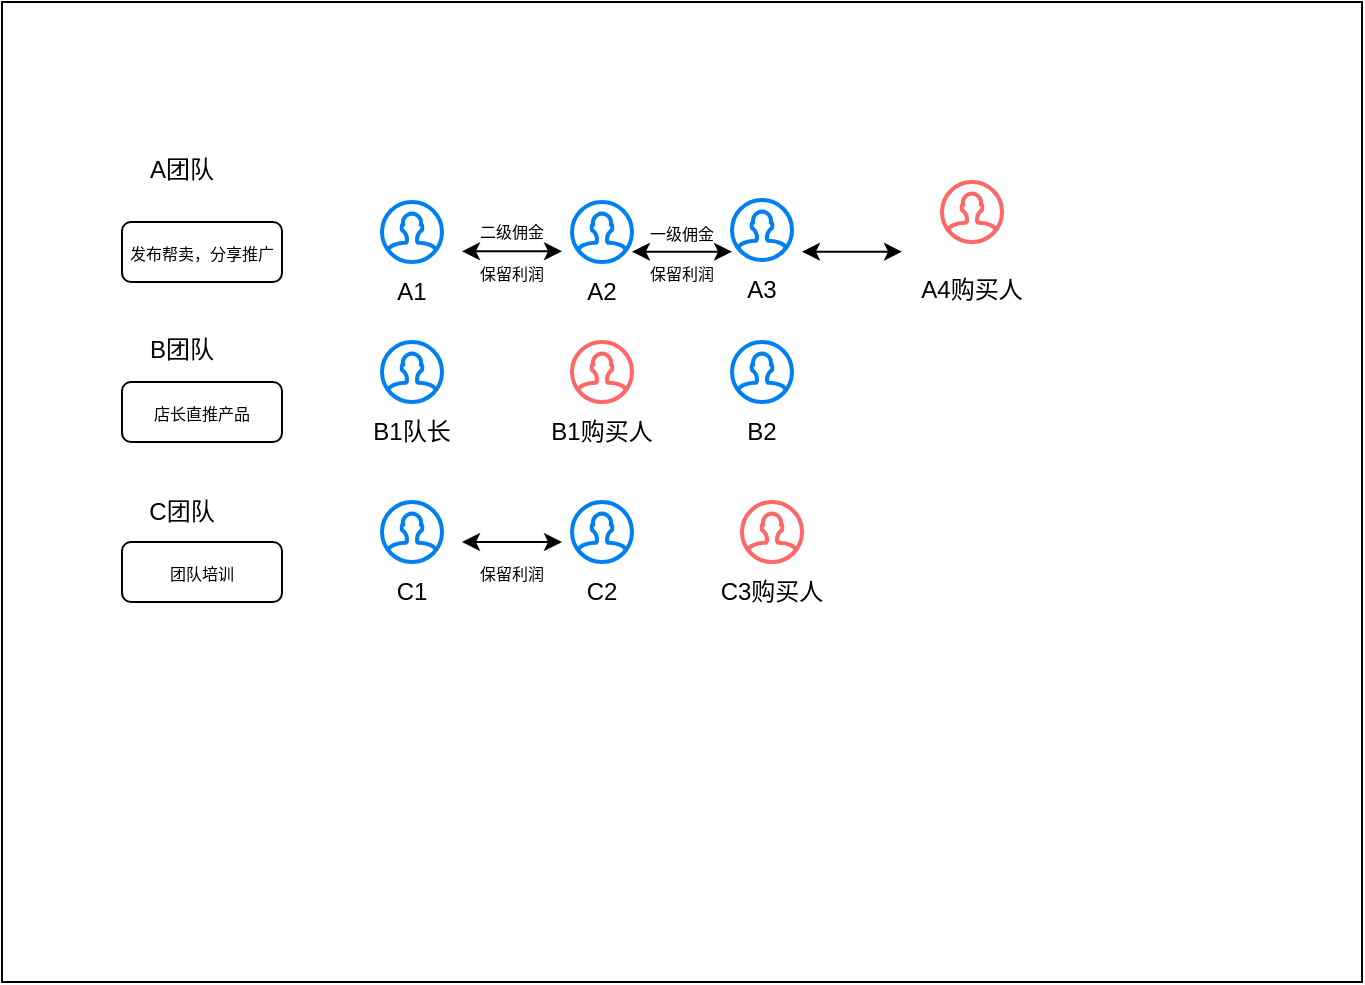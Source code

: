 <mxfile version="22.1.5" type="github">
  <diagram name="第 1 页" id="7Aej5h8BO8kQYwb0cew2">
    <mxGraphModel dx="683" dy="361" grid="1" gridSize="10" guides="1" tooltips="1" connect="1" arrows="1" fold="1" page="1" pageScale="1" pageWidth="827" pageHeight="1169" math="0" shadow="0">
      <root>
        <mxCell id="0" />
        <mxCell id="1" parent="0" />
        <mxCell id="bqeF9RPg4xRr1OZjYU3o-1" value="" style="rounded=0;whiteSpace=wrap;html=1;" vertex="1" parent="1">
          <mxGeometry x="110" y="120" width="680" height="490" as="geometry" />
        </mxCell>
        <mxCell id="bqeF9RPg4xRr1OZjYU3o-2" value="A团队" style="text;html=1;strokeColor=none;fillColor=none;align=center;verticalAlign=middle;whiteSpace=wrap;rounded=0;" vertex="1" parent="1">
          <mxGeometry x="170" y="189" width="60" height="30" as="geometry" />
        </mxCell>
        <mxCell id="bqeF9RPg4xRr1OZjYU3o-6" value="&lt;font style=&quot;font-size: 8px;&quot;&gt;发布帮卖，分享推广&lt;/font&gt;" style="rounded=1;whiteSpace=wrap;html=1;" vertex="1" parent="1">
          <mxGeometry x="170" y="230" width="80" height="30" as="geometry" />
        </mxCell>
        <mxCell id="bqeF9RPg4xRr1OZjYU3o-7" value="&lt;span style=&quot;font-size: 8px;&quot;&gt;店长直推产品&lt;/span&gt;" style="rounded=1;whiteSpace=wrap;html=1;" vertex="1" parent="1">
          <mxGeometry x="170" y="310" width="80" height="30" as="geometry" />
        </mxCell>
        <mxCell id="bqeF9RPg4xRr1OZjYU3o-15" value="" style="html=1;verticalLabelPosition=bottom;align=center;labelBackgroundColor=#ffffff;verticalAlign=top;strokeWidth=2;strokeColor=#0080F0;shadow=0;dashed=0;shape=mxgraph.ios7.icons.user;" vertex="1" parent="1">
          <mxGeometry x="300" y="220" width="30" height="30" as="geometry" />
        </mxCell>
        <mxCell id="bqeF9RPg4xRr1OZjYU3o-16" value="A1" style="text;html=1;strokeColor=none;fillColor=none;align=center;verticalAlign=middle;whiteSpace=wrap;rounded=0;" vertex="1" parent="1">
          <mxGeometry x="285" y="250" width="60" height="30" as="geometry" />
        </mxCell>
        <mxCell id="bqeF9RPg4xRr1OZjYU3o-17" value="" style="html=1;verticalLabelPosition=bottom;align=center;labelBackgroundColor=#ffffff;verticalAlign=top;strokeWidth=2;strokeColor=#0080F0;shadow=0;dashed=0;shape=mxgraph.ios7.icons.user;" vertex="1" parent="1">
          <mxGeometry x="395" y="220" width="30" height="30" as="geometry" />
        </mxCell>
        <mxCell id="bqeF9RPg4xRr1OZjYU3o-18" value="A2" style="text;html=1;strokeColor=none;fillColor=none;align=center;verticalAlign=middle;whiteSpace=wrap;rounded=0;" vertex="1" parent="1">
          <mxGeometry x="380" y="250" width="60" height="30" as="geometry" />
        </mxCell>
        <mxCell id="bqeF9RPg4xRr1OZjYU3o-19" value="" style="html=1;verticalLabelPosition=bottom;align=center;labelBackgroundColor=#ffffff;verticalAlign=top;strokeWidth=2;strokeColor=#0080F0;shadow=0;dashed=0;shape=mxgraph.ios7.icons.user;" vertex="1" parent="1">
          <mxGeometry x="475" y="219" width="30" height="30" as="geometry" />
        </mxCell>
        <mxCell id="bqeF9RPg4xRr1OZjYU3o-20" value="A3" style="text;html=1;strokeColor=none;fillColor=none;align=center;verticalAlign=middle;whiteSpace=wrap;rounded=0;" vertex="1" parent="1">
          <mxGeometry x="460" y="249" width="60" height="30" as="geometry" />
        </mxCell>
        <mxCell id="bqeF9RPg4xRr1OZjYU3o-21" value="" style="html=1;verticalLabelPosition=bottom;align=center;labelBackgroundColor=#ffffff;verticalAlign=top;strokeWidth=2;strokeColor=#FF6666;shadow=0;dashed=0;shape=mxgraph.ios7.icons.user;" vertex="1" parent="1">
          <mxGeometry x="580" y="210" width="30" height="30" as="geometry" />
        </mxCell>
        <mxCell id="bqeF9RPg4xRr1OZjYU3o-22" value="A4购买人" style="text;html=1;strokeColor=none;fillColor=none;align=center;verticalAlign=middle;whiteSpace=wrap;rounded=0;" vertex="1" parent="1">
          <mxGeometry x="565" y="249" width="60" height="30" as="geometry" />
        </mxCell>
        <mxCell id="bqeF9RPg4xRr1OZjYU3o-25" value="" style="endArrow=classic;startArrow=classic;html=1;rounded=0;" edge="1" parent="1">
          <mxGeometry width="50" height="50" relative="1" as="geometry">
            <mxPoint x="340" y="244.66" as="sourcePoint" />
            <mxPoint x="390" y="244.66" as="targetPoint" />
          </mxGeometry>
        </mxCell>
        <mxCell id="bqeF9RPg4xRr1OZjYU3o-27" value="&lt;font style=&quot;font-size: 8px;&quot;&gt;二级佣金&lt;/font&gt;" style="text;html=1;strokeColor=none;fillColor=none;align=center;verticalAlign=middle;whiteSpace=wrap;rounded=0;" vertex="1" parent="1">
          <mxGeometry x="335" y="219" width="60" height="30" as="geometry" />
        </mxCell>
        <mxCell id="bqeF9RPg4xRr1OZjYU3o-28" value="&lt;font style=&quot;font-size: 8px;&quot;&gt;一级佣金&lt;/font&gt;" style="text;html=1;strokeColor=none;fillColor=none;align=center;verticalAlign=middle;whiteSpace=wrap;rounded=0;" vertex="1" parent="1">
          <mxGeometry x="420" y="220" width="60" height="30" as="geometry" />
        </mxCell>
        <mxCell id="bqeF9RPg4xRr1OZjYU3o-29" value="" style="endArrow=classic;startArrow=classic;html=1;rounded=0;" edge="1" parent="1">
          <mxGeometry width="50" height="50" relative="1" as="geometry">
            <mxPoint x="425" y="244.83" as="sourcePoint" />
            <mxPoint x="475" y="244.83" as="targetPoint" />
          </mxGeometry>
        </mxCell>
        <mxCell id="bqeF9RPg4xRr1OZjYU3o-30" value="" style="endArrow=classic;startArrow=classic;html=1;rounded=0;" edge="1" parent="1">
          <mxGeometry width="50" height="50" relative="1" as="geometry">
            <mxPoint x="510" y="244.83" as="sourcePoint" />
            <mxPoint x="560" y="244.83" as="targetPoint" />
          </mxGeometry>
        </mxCell>
        <mxCell id="bqeF9RPg4xRr1OZjYU3o-31" value="&lt;font style=&quot;font-size: 8px;&quot;&gt;保留利润&lt;/font&gt;" style="text;html=1;strokeColor=none;fillColor=none;align=center;verticalAlign=middle;whiteSpace=wrap;rounded=0;" vertex="1" parent="1">
          <mxGeometry x="335" y="240" width="60" height="30" as="geometry" />
        </mxCell>
        <mxCell id="bqeF9RPg4xRr1OZjYU3o-32" value="&lt;font style=&quot;font-size: 8px;&quot;&gt;保留利润&lt;/font&gt;" style="text;html=1;strokeColor=none;fillColor=none;align=center;verticalAlign=middle;whiteSpace=wrap;rounded=0;" vertex="1" parent="1">
          <mxGeometry x="420" y="240" width="60" height="30" as="geometry" />
        </mxCell>
        <mxCell id="bqeF9RPg4xRr1OZjYU3o-33" value="&lt;font style=&quot;font-size: 8px;&quot;&gt;保留利润&lt;/font&gt;" style="text;html=1;strokeColor=none;fillColor=none;align=center;verticalAlign=middle;whiteSpace=wrap;rounded=0;" vertex="1" parent="1">
          <mxGeometry x="335" y="390" width="60" height="30" as="geometry" />
        </mxCell>
        <mxCell id="bqeF9RPg4xRr1OZjYU3o-35" value="B团队" style="text;html=1;strokeColor=none;fillColor=none;align=center;verticalAlign=middle;whiteSpace=wrap;rounded=0;" vertex="1" parent="1">
          <mxGeometry x="170" y="279" width="60" height="30" as="geometry" />
        </mxCell>
        <mxCell id="bqeF9RPg4xRr1OZjYU3o-36" value="" style="html=1;verticalLabelPosition=bottom;align=center;labelBackgroundColor=#ffffff;verticalAlign=top;strokeWidth=2;strokeColor=#0080F0;shadow=0;dashed=0;shape=mxgraph.ios7.icons.user;" vertex="1" parent="1">
          <mxGeometry x="300" y="290" width="30" height="30" as="geometry" />
        </mxCell>
        <mxCell id="bqeF9RPg4xRr1OZjYU3o-37" value="B1队长" style="text;html=1;strokeColor=none;fillColor=none;align=center;verticalAlign=middle;whiteSpace=wrap;rounded=0;" vertex="1" parent="1">
          <mxGeometry x="285" y="320" width="60" height="30" as="geometry" />
        </mxCell>
        <mxCell id="bqeF9RPg4xRr1OZjYU3o-38" value="" style="html=1;verticalLabelPosition=bottom;align=center;labelBackgroundColor=#ffffff;verticalAlign=top;strokeWidth=2;strokeColor=#0080F0;shadow=0;dashed=0;shape=mxgraph.ios7.icons.user;" vertex="1" parent="1">
          <mxGeometry x="475" y="290" width="30" height="30" as="geometry" />
        </mxCell>
        <mxCell id="bqeF9RPg4xRr1OZjYU3o-39" value="B2" style="text;html=1;strokeColor=none;fillColor=none;align=center;verticalAlign=middle;whiteSpace=wrap;rounded=0;" vertex="1" parent="1">
          <mxGeometry x="460" y="320" width="60" height="30" as="geometry" />
        </mxCell>
        <mxCell id="bqeF9RPg4xRr1OZjYU3o-40" value="" style="html=1;verticalLabelPosition=bottom;align=center;labelBackgroundColor=#ffffff;verticalAlign=top;strokeWidth=2;strokeColor=#FF6666;shadow=0;dashed=0;shape=mxgraph.ios7.icons.user;" vertex="1" parent="1">
          <mxGeometry x="395" y="290" width="30" height="30" as="geometry" />
        </mxCell>
        <mxCell id="bqeF9RPg4xRr1OZjYU3o-41" value="B1购买人" style="text;html=1;strokeColor=none;fillColor=none;align=center;verticalAlign=middle;whiteSpace=wrap;rounded=0;" vertex="1" parent="1">
          <mxGeometry x="380" y="320" width="60" height="30" as="geometry" />
        </mxCell>
        <mxCell id="bqeF9RPg4xRr1OZjYU3o-42" value="&lt;span style=&quot;font-size: 8px;&quot;&gt;团队培训&lt;/span&gt;" style="rounded=1;whiteSpace=wrap;html=1;" vertex="1" parent="1">
          <mxGeometry x="170" y="390" width="80" height="30" as="geometry" />
        </mxCell>
        <mxCell id="bqeF9RPg4xRr1OZjYU3o-43" value="C团队" style="text;html=1;strokeColor=none;fillColor=none;align=center;verticalAlign=middle;whiteSpace=wrap;rounded=0;" vertex="1" parent="1">
          <mxGeometry x="170" y="360" width="60" height="30" as="geometry" />
        </mxCell>
        <mxCell id="bqeF9RPg4xRr1OZjYU3o-44" value="" style="html=1;verticalLabelPosition=bottom;align=center;labelBackgroundColor=#ffffff;verticalAlign=top;strokeWidth=2;strokeColor=#0080F0;shadow=0;dashed=0;shape=mxgraph.ios7.icons.user;" vertex="1" parent="1">
          <mxGeometry x="300" y="370" width="30" height="30" as="geometry" />
        </mxCell>
        <mxCell id="bqeF9RPg4xRr1OZjYU3o-45" value="C1" style="text;html=1;strokeColor=none;fillColor=none;align=center;verticalAlign=middle;whiteSpace=wrap;rounded=0;" vertex="1" parent="1">
          <mxGeometry x="285" y="400" width="60" height="30" as="geometry" />
        </mxCell>
        <mxCell id="bqeF9RPg4xRr1OZjYU3o-46" value="" style="html=1;verticalLabelPosition=bottom;align=center;labelBackgroundColor=#ffffff;verticalAlign=top;strokeWidth=2;strokeColor=#0080F0;shadow=0;dashed=0;shape=mxgraph.ios7.icons.user;" vertex="1" parent="1">
          <mxGeometry x="395" y="370" width="30" height="30" as="geometry" />
        </mxCell>
        <mxCell id="bqeF9RPg4xRr1OZjYU3o-47" value="C2" style="text;html=1;strokeColor=none;fillColor=none;align=center;verticalAlign=middle;whiteSpace=wrap;rounded=0;" vertex="1" parent="1">
          <mxGeometry x="380" y="400" width="60" height="30" as="geometry" />
        </mxCell>
        <mxCell id="bqeF9RPg4xRr1OZjYU3o-50" value="" style="html=1;verticalLabelPosition=bottom;align=center;labelBackgroundColor=#ffffff;verticalAlign=top;strokeWidth=2;strokeColor=#FF6666;shadow=0;dashed=0;shape=mxgraph.ios7.icons.user;" vertex="1" parent="1">
          <mxGeometry x="480" y="370" width="30" height="30" as="geometry" />
        </mxCell>
        <mxCell id="bqeF9RPg4xRr1OZjYU3o-51" value="C3购买人" style="text;html=1;strokeColor=none;fillColor=none;align=center;verticalAlign=middle;whiteSpace=wrap;rounded=0;" vertex="1" parent="1">
          <mxGeometry x="465" y="400" width="60" height="30" as="geometry" />
        </mxCell>
        <mxCell id="bqeF9RPg4xRr1OZjYU3o-52" value="" style="endArrow=classic;startArrow=classic;html=1;rounded=0;" edge="1" parent="1">
          <mxGeometry width="50" height="50" relative="1" as="geometry">
            <mxPoint x="340" y="390.0" as="sourcePoint" />
            <mxPoint x="390" y="390.0" as="targetPoint" />
          </mxGeometry>
        </mxCell>
      </root>
    </mxGraphModel>
  </diagram>
</mxfile>
